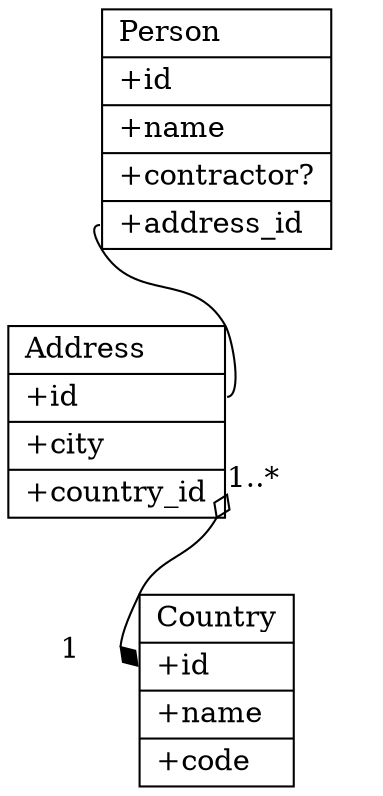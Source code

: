 digraph G {
    rankdir="TB"
    node[shape=record]

    Person  [ label="{ Person\l|+id\l|+name\l|+contractor?\l|<address_id>+address_id\l }"]
    Address [ label="{ Address\l|<id>+id\l|+city\l|<country_id>+country_id\l }"]
    Country [ label="{ Country\l|<id>+id\l|+name\l|<address_id>+code\l }"]

    Person:address_id -> Address:id  [ arrowhead=none    arrowtail=none     dir=both ]
    Address:country_id -> Country:id [ arrowhead=diamond arrowtail=odiamond dir=both headlabel="1      " taillabel="1..*  "]

    /* Make the graph a bit better laid-out */
    Person -> Foo     [ style=invis]
    Foo    -> Country [ style=invis]
    Foo[shape=none label=""]
}
